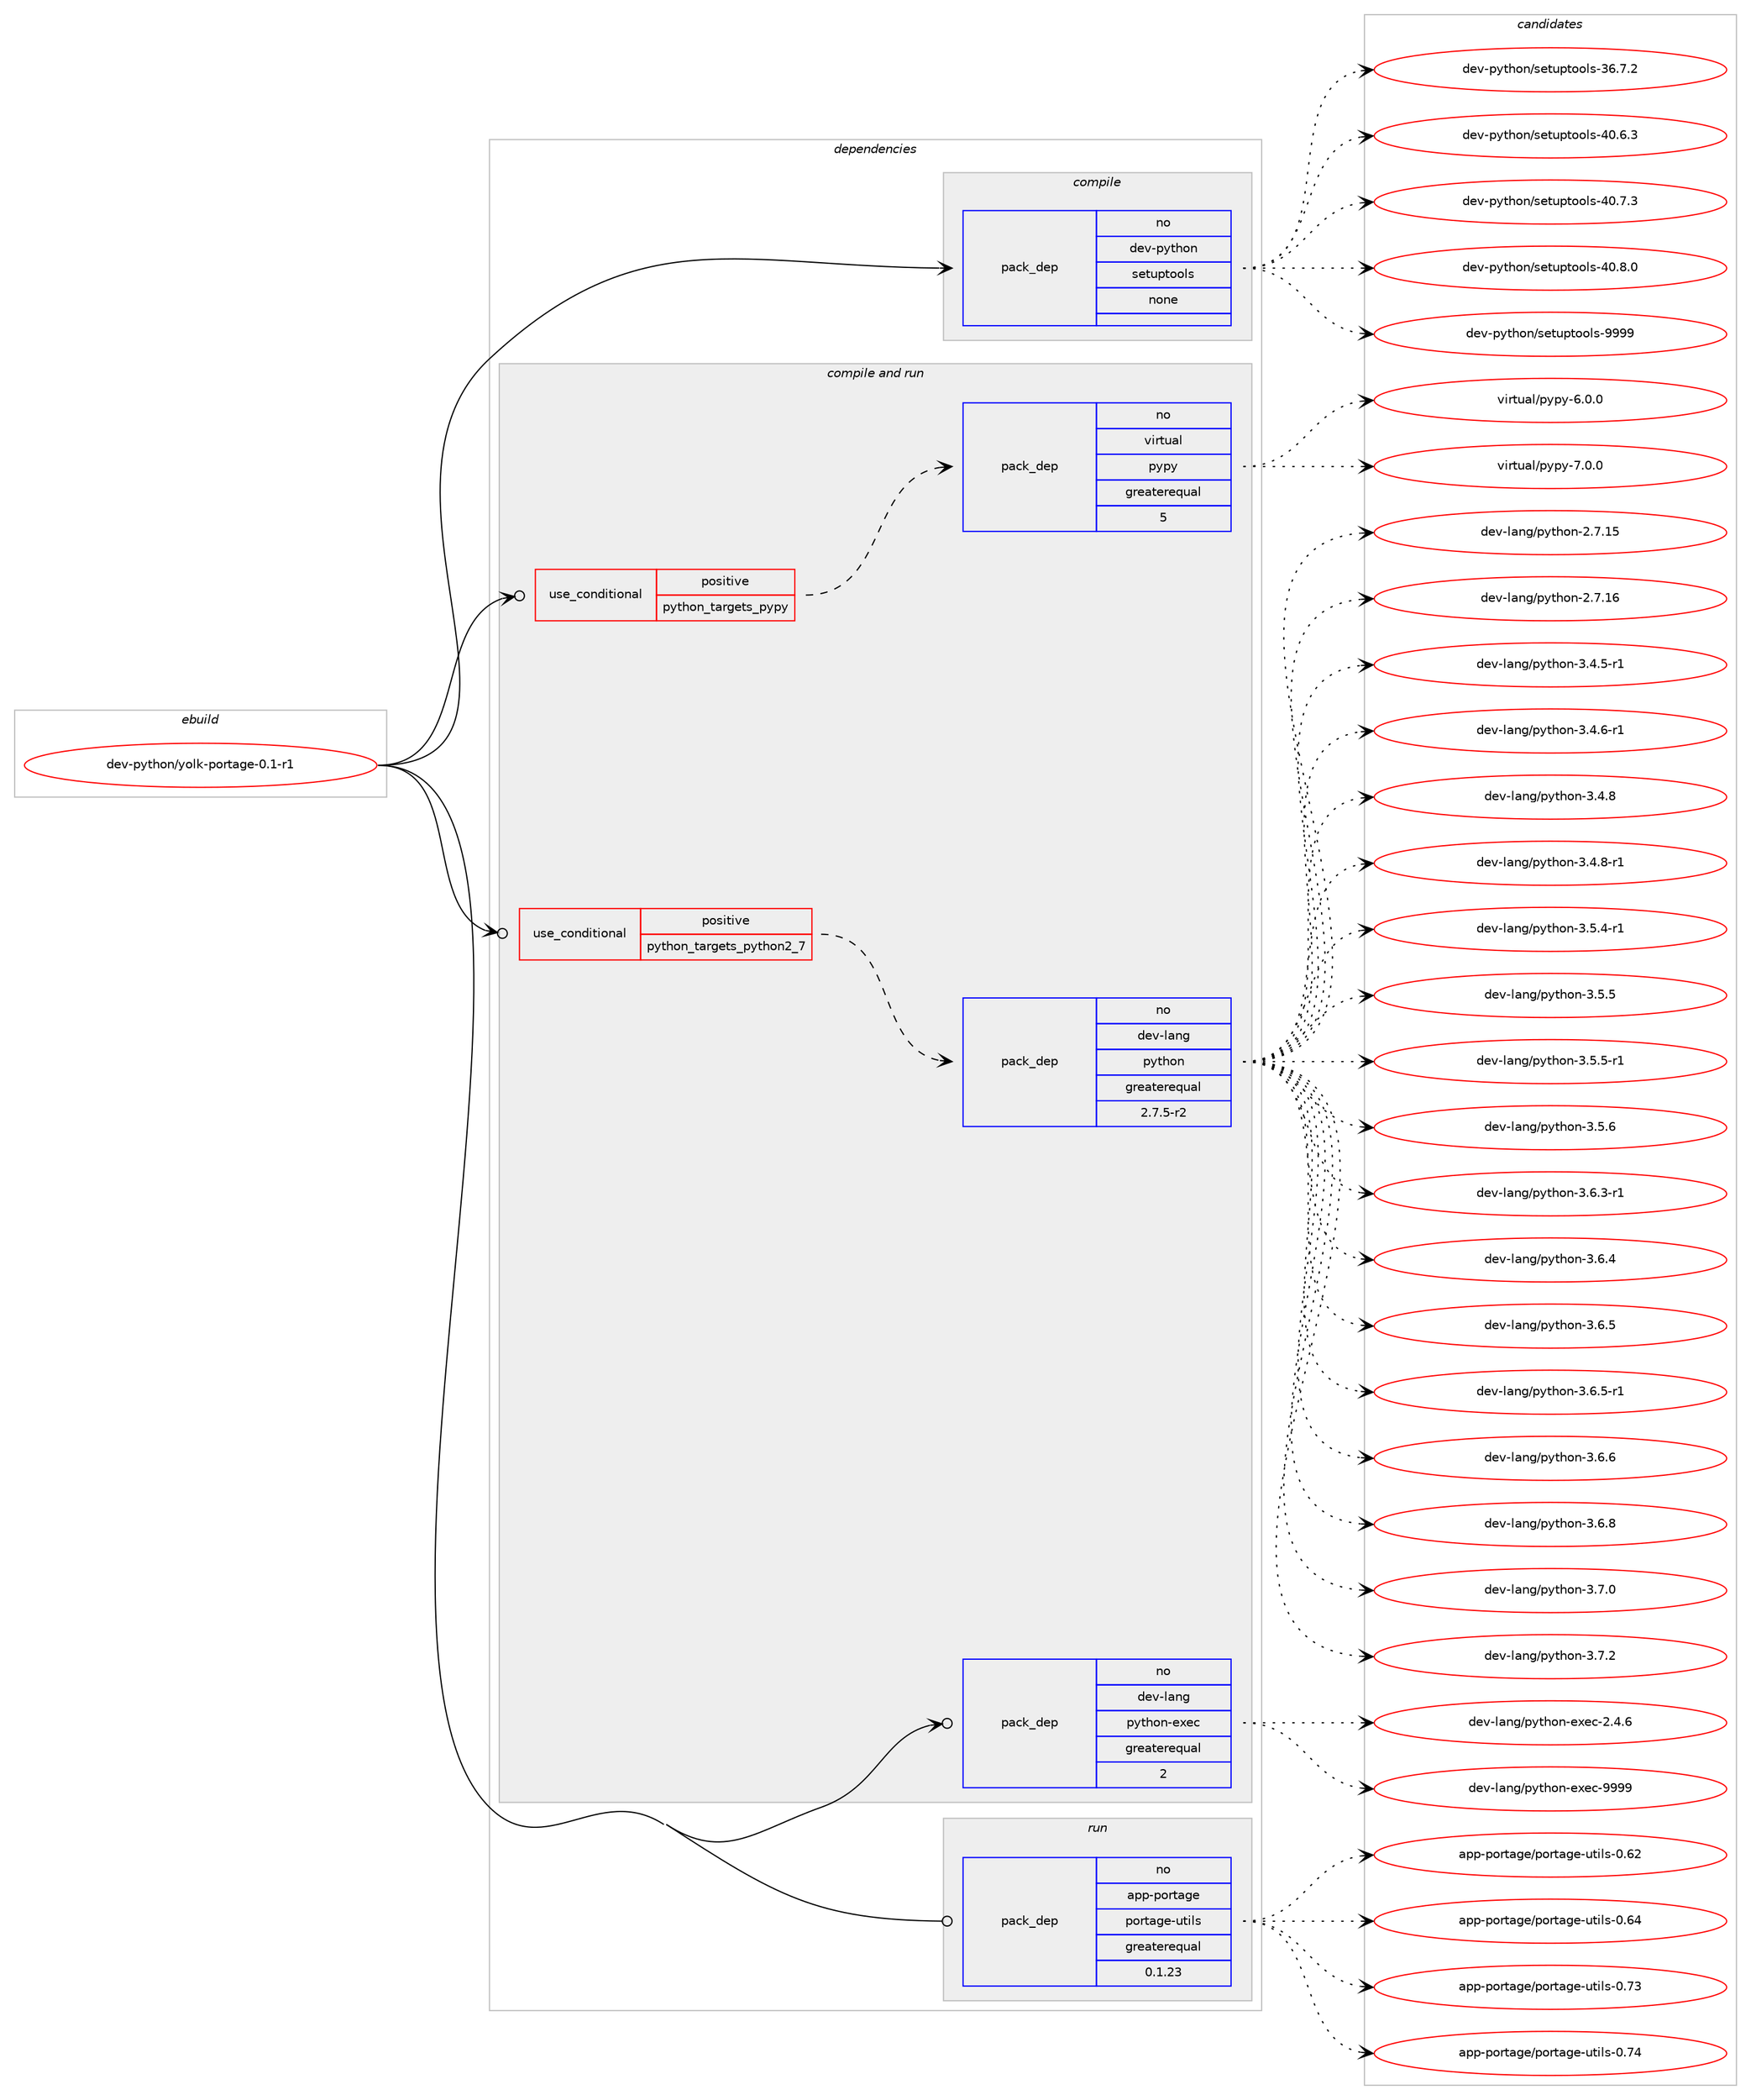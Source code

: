 digraph prolog {

# *************
# Graph options
# *************

newrank=true;
concentrate=true;
compound=true;
graph [rankdir=LR,fontname=Helvetica,fontsize=10,ranksep=1.5];#, ranksep=2.5, nodesep=0.2];
edge  [arrowhead=vee];
node  [fontname=Helvetica,fontsize=10];

# **********
# The ebuild
# **********

subgraph cluster_leftcol {
color=gray;
rank=same;
label=<<i>ebuild</i>>;
id [label="dev-python/yolk-portage-0.1-r1", color=red, width=4, href="../dev-python/yolk-portage-0.1-r1.svg"];
}

# ****************
# The dependencies
# ****************

subgraph cluster_midcol {
color=gray;
label=<<i>dependencies</i>>;
subgraph cluster_compile {
fillcolor="#eeeeee";
style=filled;
label=<<i>compile</i>>;
subgraph pack1038462 {
dependency1449045 [label=<<TABLE BORDER="0" CELLBORDER="1" CELLSPACING="0" CELLPADDING="4" WIDTH="220"><TR><TD ROWSPAN="6" CELLPADDING="30">pack_dep</TD></TR><TR><TD WIDTH="110">no</TD></TR><TR><TD>dev-python</TD></TR><TR><TD>setuptools</TD></TR><TR><TD>none</TD></TR><TR><TD></TD></TR></TABLE>>, shape=none, color=blue];
}
id:e -> dependency1449045:w [weight=20,style="solid",arrowhead="vee"];
}
subgraph cluster_compileandrun {
fillcolor="#eeeeee";
style=filled;
label=<<i>compile and run</i>>;
subgraph cond387212 {
dependency1449046 [label=<<TABLE BORDER="0" CELLBORDER="1" CELLSPACING="0" CELLPADDING="4"><TR><TD ROWSPAN="3" CELLPADDING="10">use_conditional</TD></TR><TR><TD>positive</TD></TR><TR><TD>python_targets_pypy</TD></TR></TABLE>>, shape=none, color=red];
subgraph pack1038463 {
dependency1449047 [label=<<TABLE BORDER="0" CELLBORDER="1" CELLSPACING="0" CELLPADDING="4" WIDTH="220"><TR><TD ROWSPAN="6" CELLPADDING="30">pack_dep</TD></TR><TR><TD WIDTH="110">no</TD></TR><TR><TD>virtual</TD></TR><TR><TD>pypy</TD></TR><TR><TD>greaterequal</TD></TR><TR><TD>5</TD></TR></TABLE>>, shape=none, color=blue];
}
dependency1449046:e -> dependency1449047:w [weight=20,style="dashed",arrowhead="vee"];
}
id:e -> dependency1449046:w [weight=20,style="solid",arrowhead="odotvee"];
subgraph cond387213 {
dependency1449048 [label=<<TABLE BORDER="0" CELLBORDER="1" CELLSPACING="0" CELLPADDING="4"><TR><TD ROWSPAN="3" CELLPADDING="10">use_conditional</TD></TR><TR><TD>positive</TD></TR><TR><TD>python_targets_python2_7</TD></TR></TABLE>>, shape=none, color=red];
subgraph pack1038464 {
dependency1449049 [label=<<TABLE BORDER="0" CELLBORDER="1" CELLSPACING="0" CELLPADDING="4" WIDTH="220"><TR><TD ROWSPAN="6" CELLPADDING="30">pack_dep</TD></TR><TR><TD WIDTH="110">no</TD></TR><TR><TD>dev-lang</TD></TR><TR><TD>python</TD></TR><TR><TD>greaterequal</TD></TR><TR><TD>2.7.5-r2</TD></TR></TABLE>>, shape=none, color=blue];
}
dependency1449048:e -> dependency1449049:w [weight=20,style="dashed",arrowhead="vee"];
}
id:e -> dependency1449048:w [weight=20,style="solid",arrowhead="odotvee"];
subgraph pack1038465 {
dependency1449050 [label=<<TABLE BORDER="0" CELLBORDER="1" CELLSPACING="0" CELLPADDING="4" WIDTH="220"><TR><TD ROWSPAN="6" CELLPADDING="30">pack_dep</TD></TR><TR><TD WIDTH="110">no</TD></TR><TR><TD>dev-lang</TD></TR><TR><TD>python-exec</TD></TR><TR><TD>greaterequal</TD></TR><TR><TD>2</TD></TR></TABLE>>, shape=none, color=blue];
}
id:e -> dependency1449050:w [weight=20,style="solid",arrowhead="odotvee"];
}
subgraph cluster_run {
fillcolor="#eeeeee";
style=filled;
label=<<i>run</i>>;
subgraph pack1038466 {
dependency1449051 [label=<<TABLE BORDER="0" CELLBORDER="1" CELLSPACING="0" CELLPADDING="4" WIDTH="220"><TR><TD ROWSPAN="6" CELLPADDING="30">pack_dep</TD></TR><TR><TD WIDTH="110">no</TD></TR><TR><TD>app-portage</TD></TR><TR><TD>portage-utils</TD></TR><TR><TD>greaterequal</TD></TR><TR><TD>0.1.23</TD></TR></TABLE>>, shape=none, color=blue];
}
id:e -> dependency1449051:w [weight=20,style="solid",arrowhead="odot"];
}
}

# **************
# The candidates
# **************

subgraph cluster_choices {
rank=same;
color=gray;
label=<<i>candidates</i>>;

subgraph choice1038462 {
color=black;
nodesep=1;
choice100101118451121211161041111104711510111611711211611111110811545515446554650 [label="dev-python/setuptools-36.7.2", color=red, width=4,href="../dev-python/setuptools-36.7.2.svg"];
choice100101118451121211161041111104711510111611711211611111110811545524846544651 [label="dev-python/setuptools-40.6.3", color=red, width=4,href="../dev-python/setuptools-40.6.3.svg"];
choice100101118451121211161041111104711510111611711211611111110811545524846554651 [label="dev-python/setuptools-40.7.3", color=red, width=4,href="../dev-python/setuptools-40.7.3.svg"];
choice100101118451121211161041111104711510111611711211611111110811545524846564648 [label="dev-python/setuptools-40.8.0", color=red, width=4,href="../dev-python/setuptools-40.8.0.svg"];
choice10010111845112121116104111110471151011161171121161111111081154557575757 [label="dev-python/setuptools-9999", color=red, width=4,href="../dev-python/setuptools-9999.svg"];
dependency1449045:e -> choice100101118451121211161041111104711510111611711211611111110811545515446554650:w [style=dotted,weight="100"];
dependency1449045:e -> choice100101118451121211161041111104711510111611711211611111110811545524846544651:w [style=dotted,weight="100"];
dependency1449045:e -> choice100101118451121211161041111104711510111611711211611111110811545524846554651:w [style=dotted,weight="100"];
dependency1449045:e -> choice100101118451121211161041111104711510111611711211611111110811545524846564648:w [style=dotted,weight="100"];
dependency1449045:e -> choice10010111845112121116104111110471151011161171121161111111081154557575757:w [style=dotted,weight="100"];
}
subgraph choice1038463 {
color=black;
nodesep=1;
choice1181051141161179710847112121112121455446484648 [label="virtual/pypy-6.0.0", color=red, width=4,href="../virtual/pypy-6.0.0.svg"];
choice1181051141161179710847112121112121455546484648 [label="virtual/pypy-7.0.0", color=red, width=4,href="../virtual/pypy-7.0.0.svg"];
dependency1449047:e -> choice1181051141161179710847112121112121455446484648:w [style=dotted,weight="100"];
dependency1449047:e -> choice1181051141161179710847112121112121455546484648:w [style=dotted,weight="100"];
}
subgraph choice1038464 {
color=black;
nodesep=1;
choice10010111845108971101034711212111610411111045504655464953 [label="dev-lang/python-2.7.15", color=red, width=4,href="../dev-lang/python-2.7.15.svg"];
choice10010111845108971101034711212111610411111045504655464954 [label="dev-lang/python-2.7.16", color=red, width=4,href="../dev-lang/python-2.7.16.svg"];
choice1001011184510897110103471121211161041111104551465246534511449 [label="dev-lang/python-3.4.5-r1", color=red, width=4,href="../dev-lang/python-3.4.5-r1.svg"];
choice1001011184510897110103471121211161041111104551465246544511449 [label="dev-lang/python-3.4.6-r1", color=red, width=4,href="../dev-lang/python-3.4.6-r1.svg"];
choice100101118451089711010347112121116104111110455146524656 [label="dev-lang/python-3.4.8", color=red, width=4,href="../dev-lang/python-3.4.8.svg"];
choice1001011184510897110103471121211161041111104551465246564511449 [label="dev-lang/python-3.4.8-r1", color=red, width=4,href="../dev-lang/python-3.4.8-r1.svg"];
choice1001011184510897110103471121211161041111104551465346524511449 [label="dev-lang/python-3.5.4-r1", color=red, width=4,href="../dev-lang/python-3.5.4-r1.svg"];
choice100101118451089711010347112121116104111110455146534653 [label="dev-lang/python-3.5.5", color=red, width=4,href="../dev-lang/python-3.5.5.svg"];
choice1001011184510897110103471121211161041111104551465346534511449 [label="dev-lang/python-3.5.5-r1", color=red, width=4,href="../dev-lang/python-3.5.5-r1.svg"];
choice100101118451089711010347112121116104111110455146534654 [label="dev-lang/python-3.5.6", color=red, width=4,href="../dev-lang/python-3.5.6.svg"];
choice1001011184510897110103471121211161041111104551465446514511449 [label="dev-lang/python-3.6.3-r1", color=red, width=4,href="../dev-lang/python-3.6.3-r1.svg"];
choice100101118451089711010347112121116104111110455146544652 [label="dev-lang/python-3.6.4", color=red, width=4,href="../dev-lang/python-3.6.4.svg"];
choice100101118451089711010347112121116104111110455146544653 [label="dev-lang/python-3.6.5", color=red, width=4,href="../dev-lang/python-3.6.5.svg"];
choice1001011184510897110103471121211161041111104551465446534511449 [label="dev-lang/python-3.6.5-r1", color=red, width=4,href="../dev-lang/python-3.6.5-r1.svg"];
choice100101118451089711010347112121116104111110455146544654 [label="dev-lang/python-3.6.6", color=red, width=4,href="../dev-lang/python-3.6.6.svg"];
choice100101118451089711010347112121116104111110455146544656 [label="dev-lang/python-3.6.8", color=red, width=4,href="../dev-lang/python-3.6.8.svg"];
choice100101118451089711010347112121116104111110455146554648 [label="dev-lang/python-3.7.0", color=red, width=4,href="../dev-lang/python-3.7.0.svg"];
choice100101118451089711010347112121116104111110455146554650 [label="dev-lang/python-3.7.2", color=red, width=4,href="../dev-lang/python-3.7.2.svg"];
dependency1449049:e -> choice10010111845108971101034711212111610411111045504655464953:w [style=dotted,weight="100"];
dependency1449049:e -> choice10010111845108971101034711212111610411111045504655464954:w [style=dotted,weight="100"];
dependency1449049:e -> choice1001011184510897110103471121211161041111104551465246534511449:w [style=dotted,weight="100"];
dependency1449049:e -> choice1001011184510897110103471121211161041111104551465246544511449:w [style=dotted,weight="100"];
dependency1449049:e -> choice100101118451089711010347112121116104111110455146524656:w [style=dotted,weight="100"];
dependency1449049:e -> choice1001011184510897110103471121211161041111104551465246564511449:w [style=dotted,weight="100"];
dependency1449049:e -> choice1001011184510897110103471121211161041111104551465346524511449:w [style=dotted,weight="100"];
dependency1449049:e -> choice100101118451089711010347112121116104111110455146534653:w [style=dotted,weight="100"];
dependency1449049:e -> choice1001011184510897110103471121211161041111104551465346534511449:w [style=dotted,weight="100"];
dependency1449049:e -> choice100101118451089711010347112121116104111110455146534654:w [style=dotted,weight="100"];
dependency1449049:e -> choice1001011184510897110103471121211161041111104551465446514511449:w [style=dotted,weight="100"];
dependency1449049:e -> choice100101118451089711010347112121116104111110455146544652:w [style=dotted,weight="100"];
dependency1449049:e -> choice100101118451089711010347112121116104111110455146544653:w [style=dotted,weight="100"];
dependency1449049:e -> choice1001011184510897110103471121211161041111104551465446534511449:w [style=dotted,weight="100"];
dependency1449049:e -> choice100101118451089711010347112121116104111110455146544654:w [style=dotted,weight="100"];
dependency1449049:e -> choice100101118451089711010347112121116104111110455146544656:w [style=dotted,weight="100"];
dependency1449049:e -> choice100101118451089711010347112121116104111110455146554648:w [style=dotted,weight="100"];
dependency1449049:e -> choice100101118451089711010347112121116104111110455146554650:w [style=dotted,weight="100"];
}
subgraph choice1038465 {
color=black;
nodesep=1;
choice1001011184510897110103471121211161041111104510112010199455046524654 [label="dev-lang/python-exec-2.4.6", color=red, width=4,href="../dev-lang/python-exec-2.4.6.svg"];
choice10010111845108971101034711212111610411111045101120101994557575757 [label="dev-lang/python-exec-9999", color=red, width=4,href="../dev-lang/python-exec-9999.svg"];
dependency1449050:e -> choice1001011184510897110103471121211161041111104510112010199455046524654:w [style=dotted,weight="100"];
dependency1449050:e -> choice10010111845108971101034711212111610411111045101120101994557575757:w [style=dotted,weight="100"];
}
subgraph choice1038466 {
color=black;
nodesep=1;
choice9711211245112111114116971031014711211111411697103101451171161051081154548465450 [label="app-portage/portage-utils-0.62", color=red, width=4,href="../app-portage/portage-utils-0.62.svg"];
choice9711211245112111114116971031014711211111411697103101451171161051081154548465452 [label="app-portage/portage-utils-0.64", color=red, width=4,href="../app-portage/portage-utils-0.64.svg"];
choice9711211245112111114116971031014711211111411697103101451171161051081154548465551 [label="app-portage/portage-utils-0.73", color=red, width=4,href="../app-portage/portage-utils-0.73.svg"];
choice9711211245112111114116971031014711211111411697103101451171161051081154548465552 [label="app-portage/portage-utils-0.74", color=red, width=4,href="../app-portage/portage-utils-0.74.svg"];
dependency1449051:e -> choice9711211245112111114116971031014711211111411697103101451171161051081154548465450:w [style=dotted,weight="100"];
dependency1449051:e -> choice9711211245112111114116971031014711211111411697103101451171161051081154548465452:w [style=dotted,weight="100"];
dependency1449051:e -> choice9711211245112111114116971031014711211111411697103101451171161051081154548465551:w [style=dotted,weight="100"];
dependency1449051:e -> choice9711211245112111114116971031014711211111411697103101451171161051081154548465552:w [style=dotted,weight="100"];
}
}

}

